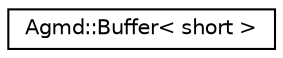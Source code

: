 digraph "Graphical Class Hierarchy"
{
  edge [fontname="Helvetica",fontsize="10",labelfontname="Helvetica",labelfontsize="10"];
  node [fontname="Helvetica",fontsize="10",shape=record];
  rankdir="LR";
  Node1 [label="Agmd::Buffer\< short \>",height=0.2,width=0.4,color="black", fillcolor="white", style="filled",URL="$class_agmd_1_1_buffer.html"];
}
